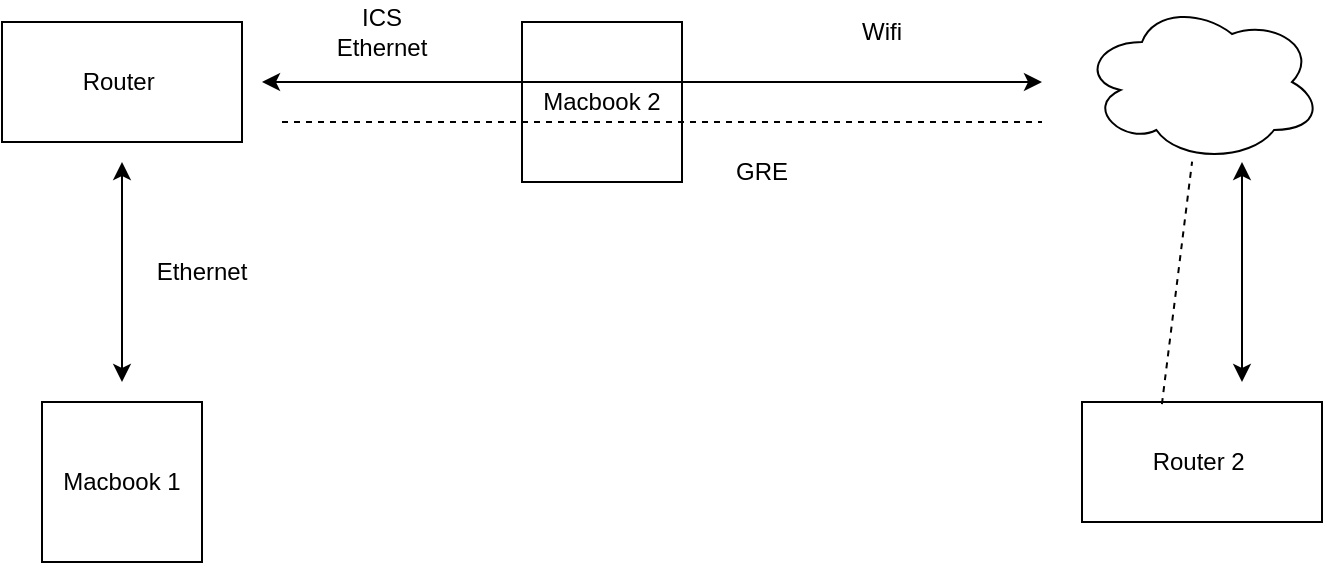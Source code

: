 <mxfile version="23.1.7" type="device">
  <diagram name="Page-1" id="ID4P9HpRB1XYUAttUJ5E">
    <mxGraphModel dx="954" dy="526" grid="1" gridSize="10" guides="1" tooltips="1" connect="1" arrows="1" fold="1" page="1" pageScale="1" pageWidth="850" pageHeight="1100" math="0" shadow="0">
      <root>
        <mxCell id="0" />
        <mxCell id="1" parent="0" />
        <mxCell id="H8XaBeSexjC4dNoVWI0W-1" value="Router&amp;nbsp;" style="rounded=0;whiteSpace=wrap;html=1;" vertex="1" parent="1">
          <mxGeometry x="110" y="140" width="120" height="60" as="geometry" />
        </mxCell>
        <mxCell id="H8XaBeSexjC4dNoVWI0W-2" value="Macbook 1" style="whiteSpace=wrap;html=1;aspect=fixed;" vertex="1" parent="1">
          <mxGeometry x="130" y="330" width="80" height="80" as="geometry" />
        </mxCell>
        <mxCell id="H8XaBeSexjC4dNoVWI0W-3" value="Macbook 2" style="whiteSpace=wrap;html=1;aspect=fixed;" vertex="1" parent="1">
          <mxGeometry x="370" y="140" width="80" height="80" as="geometry" />
        </mxCell>
        <mxCell id="H8XaBeSexjC4dNoVWI0W-4" value="" style="endArrow=classic;startArrow=classic;html=1;rounded=0;" edge="1" parent="1">
          <mxGeometry width="50" height="50" relative="1" as="geometry">
            <mxPoint x="170" y="320" as="sourcePoint" />
            <mxPoint x="170" y="210" as="targetPoint" />
          </mxGeometry>
        </mxCell>
        <mxCell id="H8XaBeSexjC4dNoVWI0W-5" value="" style="endArrow=classic;startArrow=classic;html=1;rounded=0;" edge="1" parent="1">
          <mxGeometry width="50" height="50" relative="1" as="geometry">
            <mxPoint x="630" y="170" as="sourcePoint" />
            <mxPoint x="240" y="170" as="targetPoint" />
          </mxGeometry>
        </mxCell>
        <mxCell id="H8XaBeSexjC4dNoVWI0W-6" value="" style="ellipse;shape=cloud;whiteSpace=wrap;html=1;" vertex="1" parent="1">
          <mxGeometry x="650" y="130" width="120" height="80" as="geometry" />
        </mxCell>
        <mxCell id="H8XaBeSexjC4dNoVWI0W-9" value="Wifi" style="text;html=1;align=center;verticalAlign=middle;whiteSpace=wrap;rounded=0;" vertex="1" parent="1">
          <mxGeometry x="520" y="130" width="60" height="30" as="geometry" />
        </mxCell>
        <mxCell id="H8XaBeSexjC4dNoVWI0W-10" value="ICS&lt;br&gt;Ethernet" style="text;html=1;align=center;verticalAlign=middle;whiteSpace=wrap;rounded=0;" vertex="1" parent="1">
          <mxGeometry x="270" y="130" width="60" height="30" as="geometry" />
        </mxCell>
        <mxCell id="H8XaBeSexjC4dNoVWI0W-11" value="Ethernet" style="text;html=1;align=center;verticalAlign=middle;whiteSpace=wrap;rounded=0;" vertex="1" parent="1">
          <mxGeometry x="180" y="250" width="60" height="30" as="geometry" />
        </mxCell>
        <mxCell id="H8XaBeSexjC4dNoVWI0W-12" value="" style="endArrow=none;dashed=1;html=1;rounded=0;" edge="1" parent="1">
          <mxGeometry width="50" height="50" relative="1" as="geometry">
            <mxPoint x="250" y="190" as="sourcePoint" />
            <mxPoint x="630" y="190" as="targetPoint" />
          </mxGeometry>
        </mxCell>
        <mxCell id="H8XaBeSexjC4dNoVWI0W-13" value="GRE" style="text;html=1;align=center;verticalAlign=middle;whiteSpace=wrap;rounded=0;" vertex="1" parent="1">
          <mxGeometry x="460" y="200" width="60" height="30" as="geometry" />
        </mxCell>
        <mxCell id="H8XaBeSexjC4dNoVWI0W-14" value="Router 2&amp;nbsp;" style="rounded=0;whiteSpace=wrap;html=1;" vertex="1" parent="1">
          <mxGeometry x="650" y="330" width="120" height="60" as="geometry" />
        </mxCell>
        <mxCell id="H8XaBeSexjC4dNoVWI0W-15" value="" style="endArrow=none;dashed=1;html=1;rounded=0;exitX=0.333;exitY=0.017;exitDx=0;exitDy=0;exitPerimeter=0;" edge="1" parent="1" source="H8XaBeSexjC4dNoVWI0W-14" target="H8XaBeSexjC4dNoVWI0W-6">
          <mxGeometry width="50" height="50" relative="1" as="geometry">
            <mxPoint x="260" y="200" as="sourcePoint" />
            <mxPoint x="640" y="200" as="targetPoint" />
          </mxGeometry>
        </mxCell>
        <mxCell id="H8XaBeSexjC4dNoVWI0W-16" value="" style="endArrow=classic;startArrow=classic;html=1;rounded=0;" edge="1" parent="1">
          <mxGeometry width="50" height="50" relative="1" as="geometry">
            <mxPoint x="730" y="320" as="sourcePoint" />
            <mxPoint x="730" y="210" as="targetPoint" />
          </mxGeometry>
        </mxCell>
      </root>
    </mxGraphModel>
  </diagram>
</mxfile>
